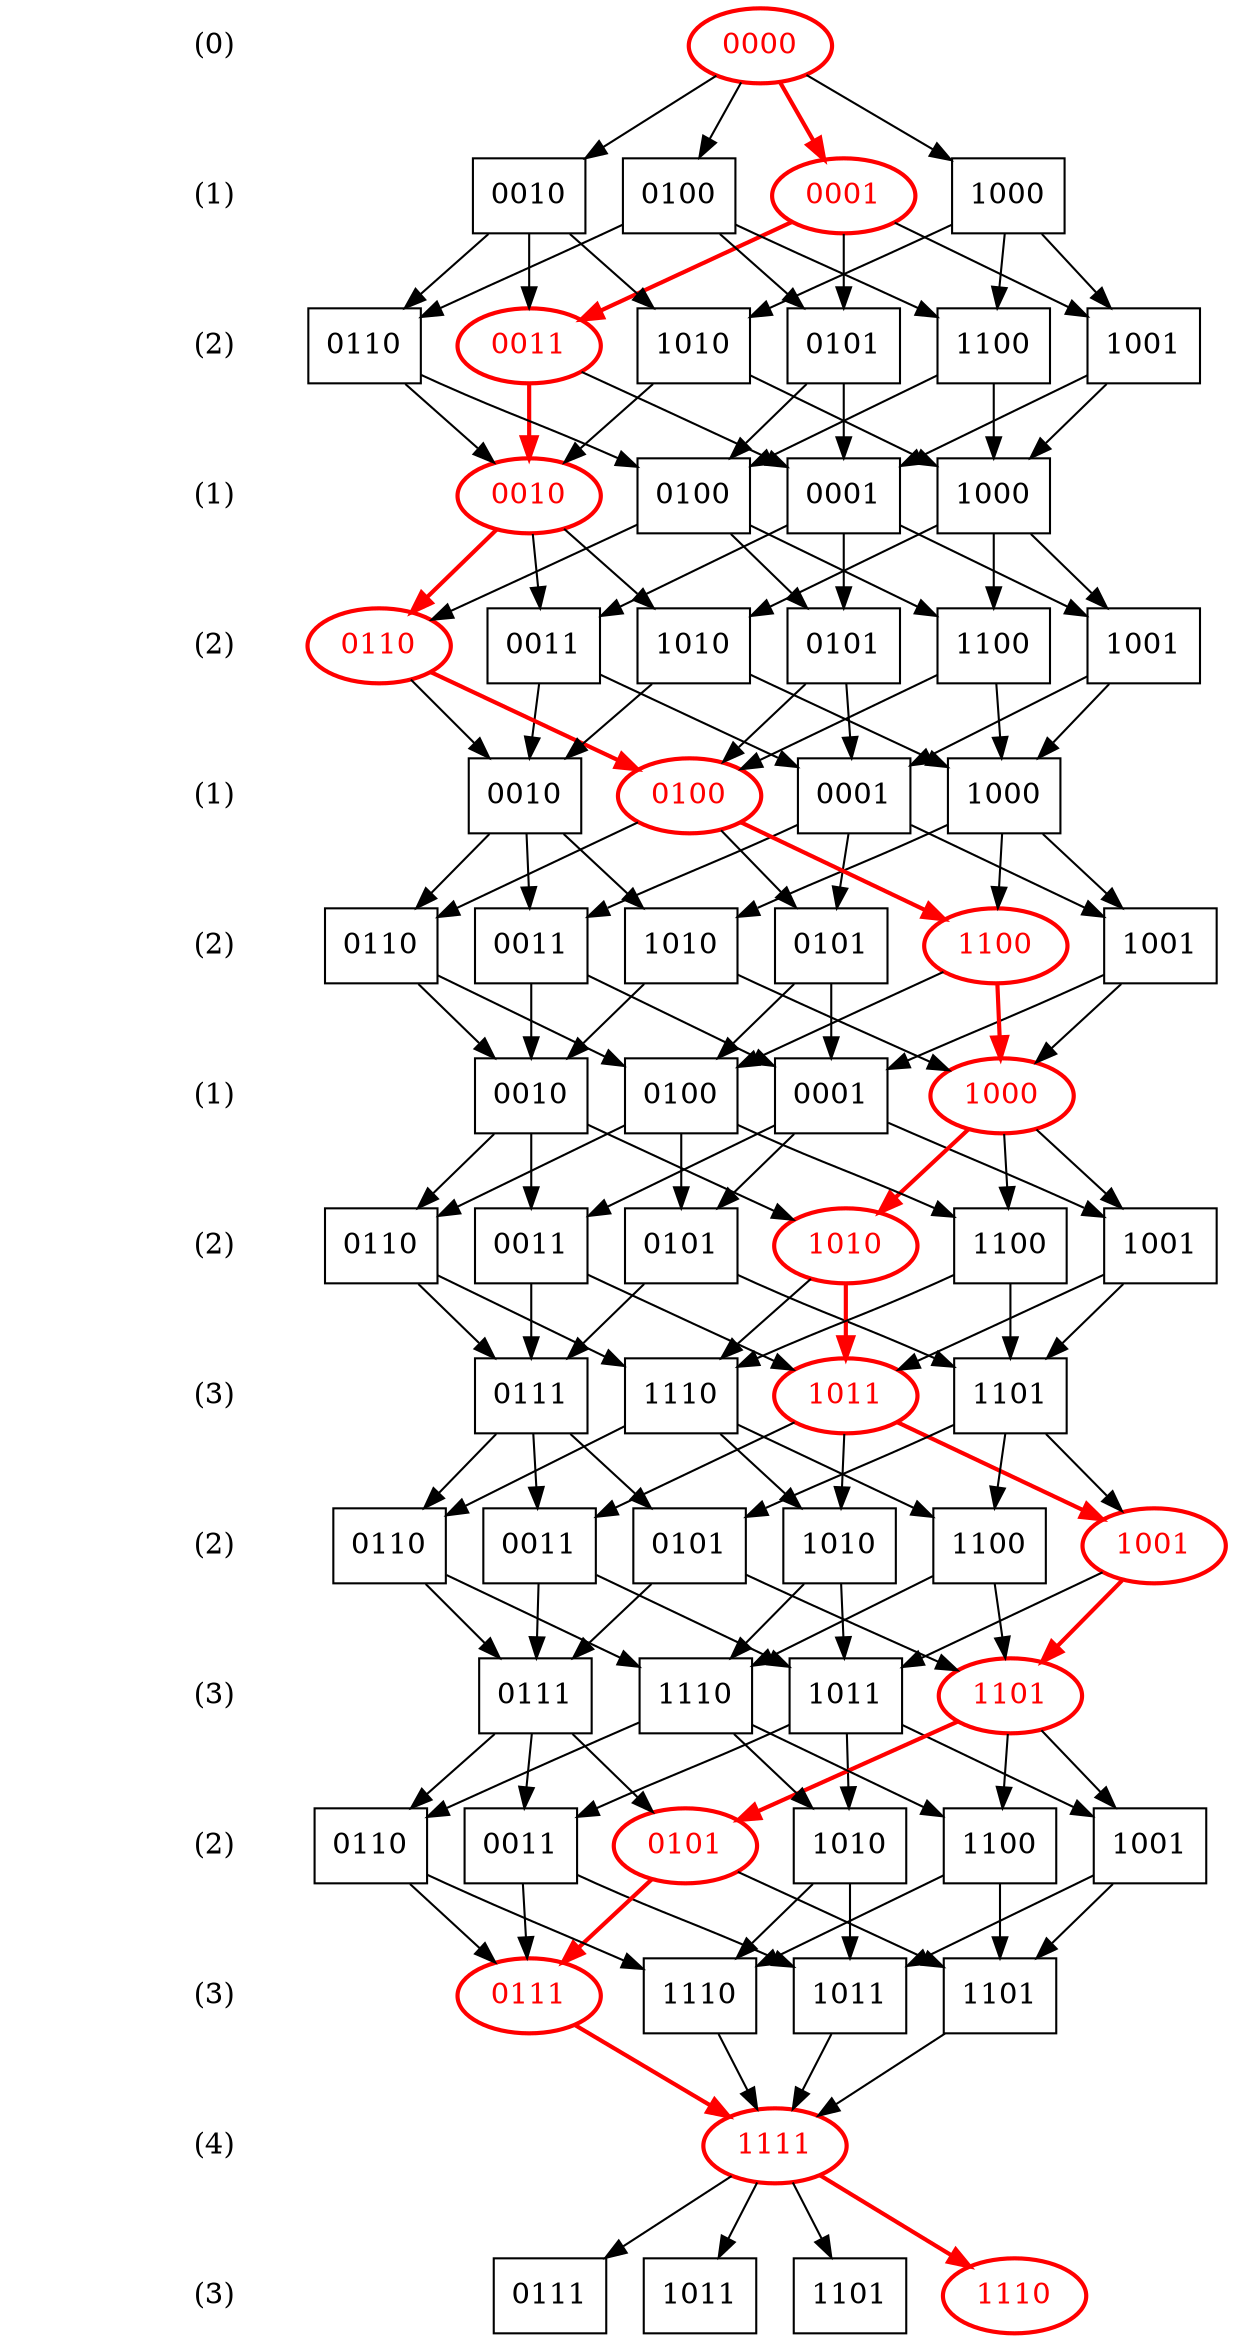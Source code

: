 /*
    dot -T pdf optimal_4.dot -o optimal_4.pdf
*/

digraph optimal_4 {

	node [shape=plaintext]

	"rank0" [label="0"]
	"rank1" [label="1"]
	"rank2" [label="2"]
	"rank3" [label="3"]
	"rank4" [label="4"]
	"rank5" [label="5"]
	"rank6" [label="6"]
	"rank7" [label="7"]
	"rank8" [label="8"]
	"rank9" [label="9"]
	"rank10" [label="10"]
	"rank11" [label="11"]
	"rank12" [label="12"]
	"rank13" [label="13"]
	"rank14" [label="14"]
	"rank15" [label="15"]

	"size0" [label="(0)"]
	"size1" [label="(1)"]
	"size2" [label="(2)"]
	"size3" [label="(1)"]
	"size4" [label="(2)"]
	"size5" [label="(1)"]
	"size6" [label="(2)"]
	"size7" [label="(1)"]
	"size8" [label="(2)"]
	"size9" [label="(3)"]
	"size10" [label="(2)"]
	"size11" [label="(3)"]
	"size12" [label="(2)"]
	"size13" [label="(3)"]
	"size14" [label="(4)"]
	"size15" [label="(3)"]

	edge [style=invis];

	"size0" -> "size1" -> "size2" -> "size3" ->
	"size4" -> "size5" -> "size6" -> "size7" ->
	"size8" -> "size9" -> "size10" -> "size11" ->
	"size12" -> "size13" -> "size14" -> "size15"

	edge [style=solid]
	node [shape=box]

	{rank=same; "rank0" [style=invis];
		0000 [shape=ellipse,fontcolor=red,color=red,style=bold]
	}

	{rank=same; "rank1" [style=invis];
		0001 [shape=ellipse,fontcolor=red,color=red,style=bold] 0010 0100 1000
	}

	0000->0001 [color=red,style=bold];
	0000->0010;
	0000->0100;
	0000->1000;

	{rank=same; "rank2" [style=invis];
		"0011a" [label="0011",shape=ellipse,fontcolor=red,color=red,style=bold];
		"0101a" [label="0101"];
		"0110a" [label="0110"];
		"1100a" [label="1100"];
		"1001a" [label="1001"];
		"1010a" [label="1010"];
	}

	0001->"0011a" [color=red,style=bold]; 0001->"0101a"; 0001->"1001a";
	0010->"0011a"; 0010->"0110a"; 0010->"1010a";
	0100->"0101a"; 0100->"0110a"; 0100->"1100a";
	1000->"1001a"; 1000->"1010a"; 1000->"1100a";

	{rank=same; "rank3" [style=invis];
		"0010b" [label="0010",shape=ellipse,fontcolor=red,color=red,style=bold];
		"0001b" [label="0001"];
		"0100b" [label="0100"];
		"1000b" [label="1000"];
	}

	"0011a"->"0010b" [color=red,style=bold]; "0011a"->"0001b";
	"0101a"->"0001b"; "0101a"->"0100b";
	"0110a"->"0100b"; "0110a"->"0010b";
	"1001a"->"1000b"; "1001a"->"0001b";
	"1010a"->"1000b"; "1010a"->"0010b";
	"1100a"->"1000b"; "1100a"->"0100b";

	{rank=same; "rank4" [style=invis];
		"0011c" [label="0011"];
		"0101c" [label="0101"];
		"0110c" [label="0110",shape=ellipse,fontcolor=red,color=red,style=bold];
		"1010c" [label="1010"];
		"1001c" [label="1001"];
		"1100c" [label="1100"];
	}

	"0001b"->"0011c"; "0001b"->"0101c"; "0001b"->"1001c";
	"0010b"->"0011c"; "0010b"->"0110c" [color=red,style=bold]; "0010b"->"1010c";
	"1000b"->"1001c"; "1000b"->"1010c"; "1000b"->"1100c";
	"0100b"->"0101c"; "0100b"->"0110c"; "0100b"->"1100c";
	
	{rank=same; "rank5" [style=invis];
		"0010d" [label="0010"];
		"0001d" [label="0001"];
		"1000d" [label="1000"];
		"0100d" [label="0100",shape=ellipse,fontcolor=red,color=red,style=bold];
	}

	"0011c"->"0010d"; "0011c"->"0001d";
	"1001c"->"1000d"; "1001c"->"0001d";
	"0101c"->"0100d"; "0101c"->"0001d";
	"1010c"->"1000d"; "1010c"->"0010d";
	"0110c"->"0100d" [color=red,style=bold]; "0110c"->"0010d";
	"1100c"->"1000d"; "1100c"->"0100d";

	{rank=same; "rank6" [style=invis];
		"1001e" [label="1001"];
		"0101e" [label="0101"];
		"0011e" [label="0011"];
		"1010e" [label="1010"];
		"0110e" [label="0110"];
		"1100e" [label="1100",shape=ellipse,fontcolor=red,color=red,style=bold];
	}

	"0001d"->"1001e"; "0001d"->"0101e"; "0001d"->"0011e";
	"0010d"->"1010e"; "0010d"->"0110e"; "0010d"->"0011e";
	"1000d"->"1001e"; "1000d"->"1010e"; "1000d"->"1100e";
	"0100d"->"1100e" [color=red,style=bold]; "0100d"->"0110e"; "0100d"->"0101e";

	{rank=same; "rank7" [style=invis];
		"0001f" [label="0001"];
		"0010f" [label="0010"];
		"1000f" [label="1000",shape=ellipse,fontcolor=red,color=red,style=bold];
		"0100f" [label="0100"];
	}

	"0011e"->"0001f" "0011e"->"0010f"
	"1001e"->"0001f" "1001e"->"1000f"
	"0101e"->"0001f" "0101e"->"0100f"
	"1010e"->"0010f" "1010e"->"1000f"
	"0110e"->"0010f" "0110e"->"0100f"
	"1100e"->"0100f" "1100e"->"1000f" [color=red,style=bold]

	{rank=same; "rank8" [style=invis];
		"1001g" [label="1001"];
		"0101g" [label="0101"];
		"0011g" [label="0011"];
		"1010g" [label="1010",shape=ellipse,fontcolor=red,color=red,style=bold];
		"0110g" [label="0110"];
		"1100g" [label="1100"];
	}

	"0001f"->"1001g"; "0001f"->"0101g"; "0001f"->"0011g";
	"0010f"->"1010g"; "0010f"->"0110g"; "0010f"->"0011g";
	"0100f"->"1100g"; "0100f"->"0110g"; "0100f"->"0101g";
	"1000f"->"1100g"; "1000f"->"1010g" [color=red,style=bold]; "1000f"->"1001g";

	{rank=same; "rank9" [style=invis];
		"1011h" [label="1011",shape=ellipse,fontcolor=red,color=red,style=bold];
		"0111h" [label="0111"];
		"1101h" [label="1101"];
		"1110h" [label="1110"];
	}

	"0011g"->"1011h"; "0011g"->"0111h";
	"1001g"->"1101h"; "1001g"->"1011h";
	"0101g"->"1101h"; "0101g"->"0111h";
	"1010g"->"1110h"; "1010g"->"1011h" [color=red,style=bold];
	"0110g"->"1110h"; "0110g"->"0111h";
	"1100g"->"1110h"; "1100g"->"1101h";

	{rank=same; "rank10" [style=invis];
		"0011i" [label="0011"];
		"1001i" [label="1001",shape=ellipse,fontcolor=red,color=red,style=bold];
		"1010i" [label="1010"];
		"0101i" [label="0101"];
		"0110i" [label="0110"];
		"1100i" [label="1100"];
	}

	"1011h"->"0011i" "1011h"->"1001i" [color=red,style=bold] "1011h"->"1010i"
	"0111h"->"0011i" "0111h"->"0101i" "0111h"->"0110i"
	"1101h"->"0101i" "1101h"->"1001i" "1101h"->"1100i"
	"1110h"->"0110i" "1110h"->"1010i" "1110h"->"1100i"

	{rank=same; "rank11" [style=invis];
		"1011j" [label="1011"];
		"0111j" [label="0111"];
		"1101j" [label="1101",shape=ellipse,fontcolor=red,color=red,style=bold];
		"1110j" [label="1110"];
	}

	"0011i"->"1011j"; "0011i"->"0111j";
	"1001i"->"1101j" [color=red,style=bold]; "1001i"->"1011j";
	"0101i"->"1101j"; "0101i"->"0111j";
	"1010i"->"1110j"; "1010i"->"1011j";
	"0110i"->"1110j"; "0110i"->"0111j";
	"1100i"->"1110j"; "1100i"->"1101j";

	{rank=same; "rank12" [style=invis];
		"0011k" [label="0011"];
		"1001k" [label="1001"];
		"1010k" [label="1010"];
		"0101k" [label="0101",shape=ellipse,fontcolor=red,color=red,style=bold];
		"0110k" [label="0110"];
		"1100k" [label="1100"];
	}

	"1011j"->"0011k"; "1011j"->"1001k"; "1011j"->"1010k";
	"0111j"->"0011k"; "0111j"->"0101k"; "0111j"->"0110k";
	"1101j"->"0101k" [color=red,style=bold]; "1101j"->"1001k"; "1101j"->"1100k";
	"1110j"->"0110k"; "1110j"->"1010k"; "1110j"->"1100k";

	{rank=same; "rank13" [style=invis];
		"1011L" [label="1011"];
		"0111L" [label="0111",shape=ellipse,fontcolor=red,color=red,style=bold];
		"1101L" [label="1101"];
		"1110L" [label="1110"];
	}

	"0110k"->"1110L"; "0110k"->"0111L";
	"0011k"->"1011L"; "0011k"->"0111L";
	"0101k"->"1101L"; "0101k"->"0111L" [color=red,style=bold];
	"1010k"->"1110L"; "1010k"->"1011L";
	"1100k"->"1110L"; "1100k"->"1101L";
	"1001k"->"1101L"; "1001k"->"1011L";

	{rank=same; "rank14" [style=invis];
		1111 [shape=ellipse,fontcolor=red,color=red,style=bold]
	}

	"1110L"->1111
	"0111L"->1111 [color=red,style=bold]
	"1011L"->1111
	"1101L"->1111

	{rank=same; "rank15" [style=invis];
		"0111m" [label="0111"];
		"1011m" [label="1011"];
		"1101m" [label="1101"];
		"1110m" [label="1110",shape=ellipse,fontcolor=red,color=red,style=bold];
	}

	1111->"0111m"
	1111->"1011m"
	1111->"1101m"
	1111->"1110m" [color=red,style=bold]

}

